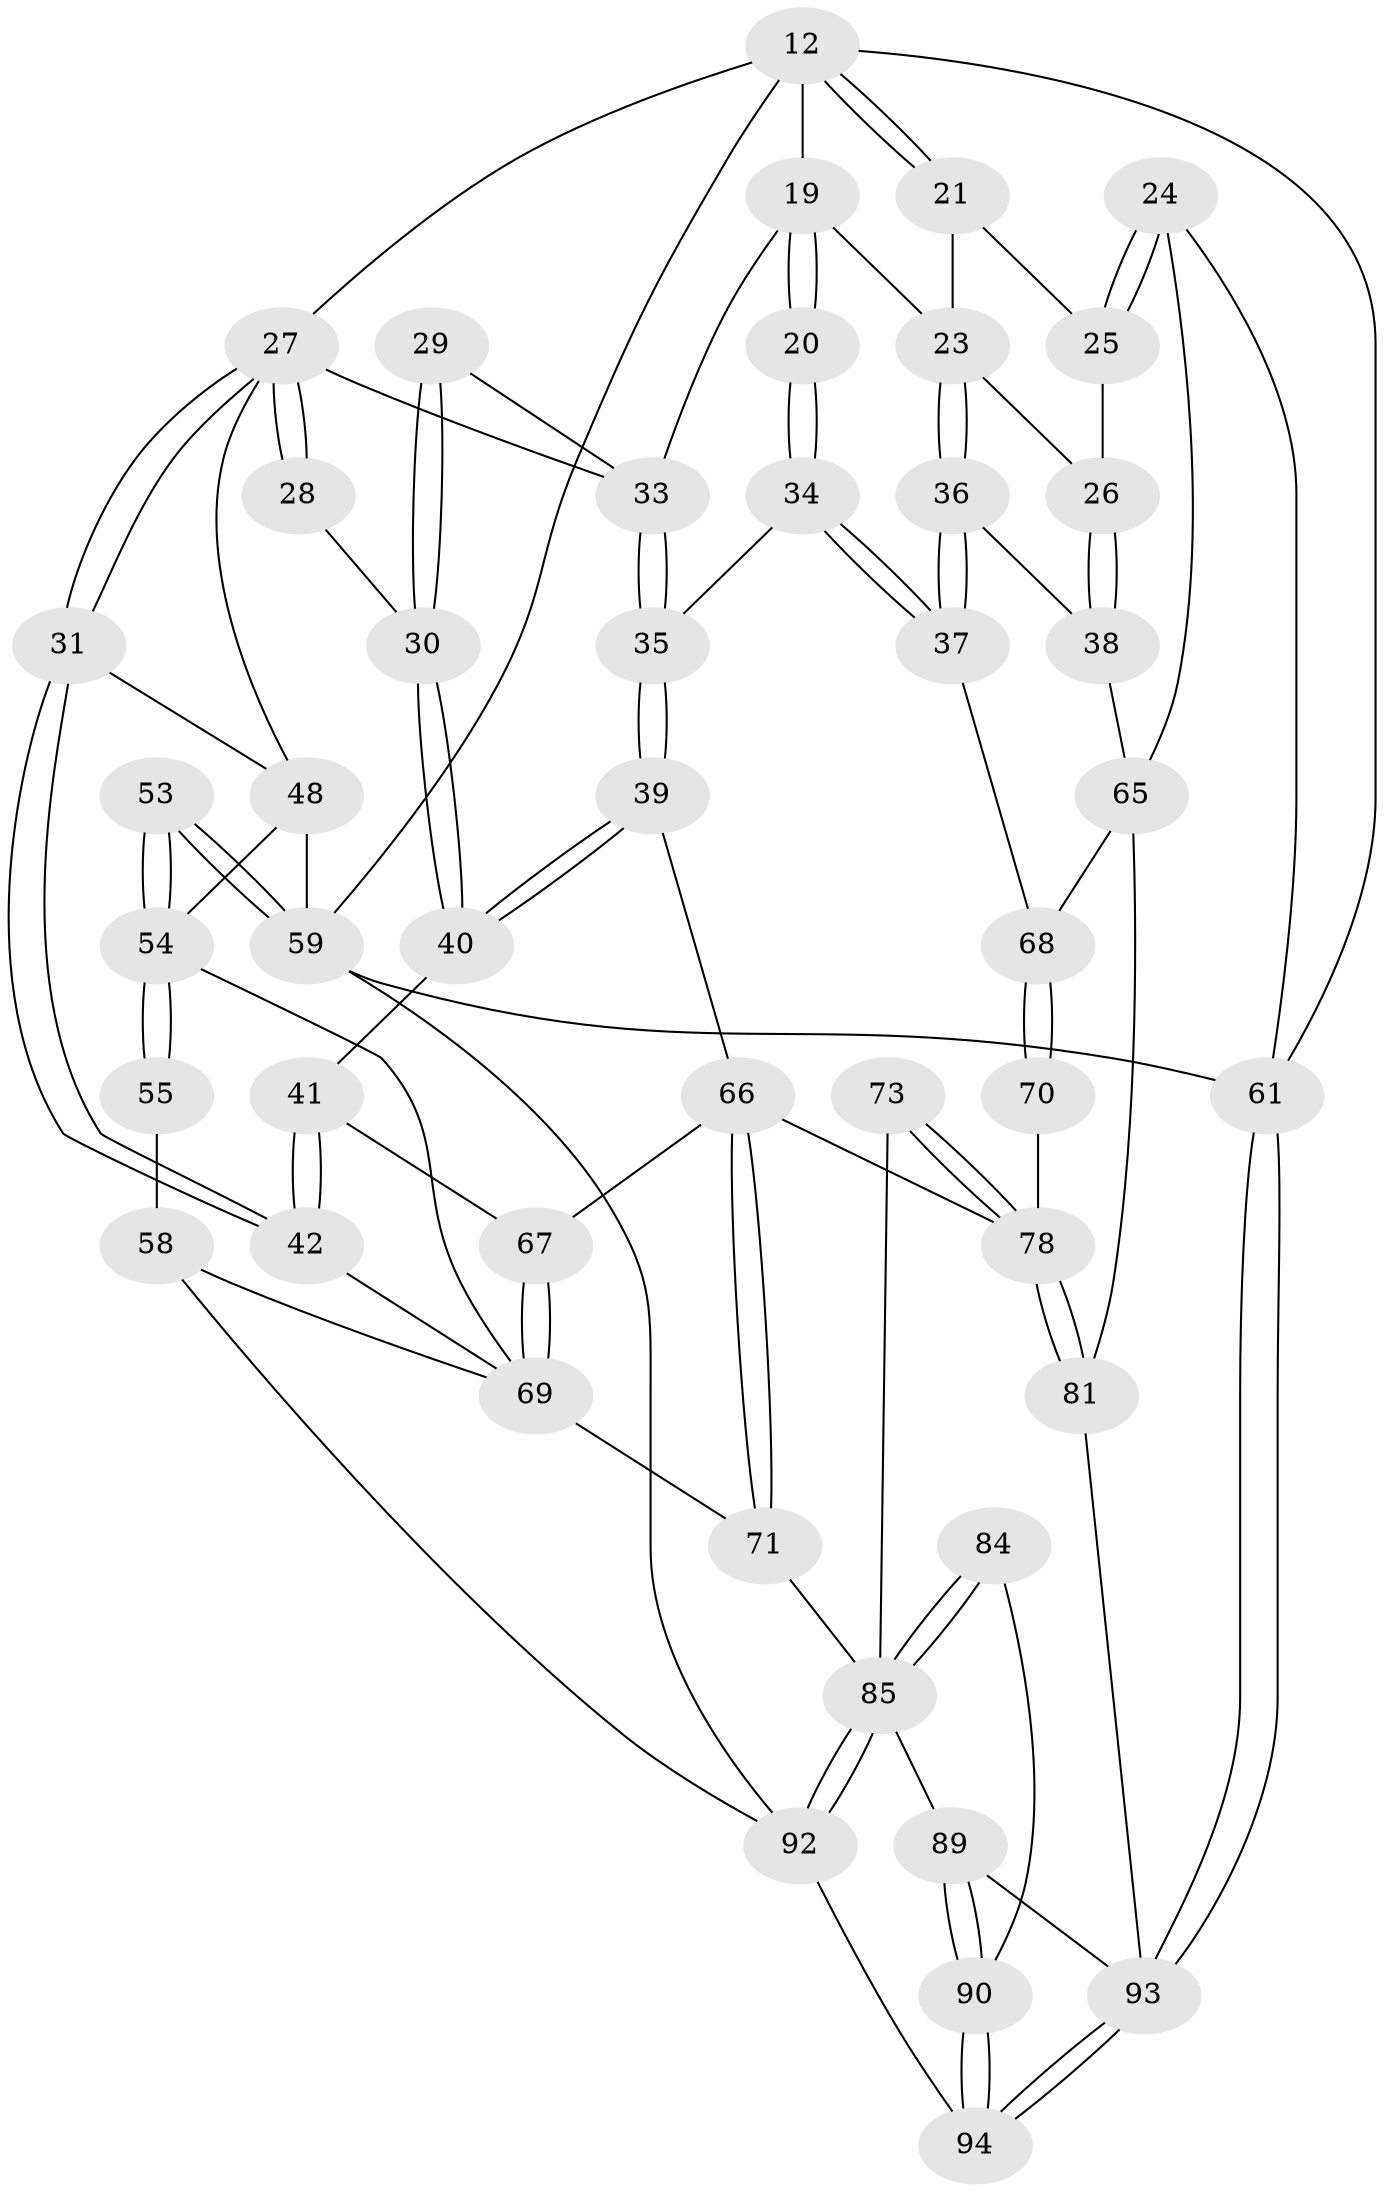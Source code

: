 // original degree distribution, {3: 0.02127659574468085, 6: 0.22340425531914893, 5: 0.5106382978723404, 4: 0.24468085106382978}
// Generated by graph-tools (version 1.1) at 2025/59/03/09/25 04:59:59]
// undirected, 47 vertices, 108 edges
graph export_dot {
graph [start="1"]
  node [color=gray90,style=filled];
  12 [pos="+0.8089553598921704+0.06777158770251375",super="+10+6+7"];
  19 [pos="+0.6750880261160073+0.15853752214908418",super="+13+14+15"];
  20 [pos="+0.6269559699100269+0.17545404921331717"];
  21 [pos="+0.8116458645198852+0.07642955915873208"];
  23 [pos="+0.8028814016129446+0.1672234718205465",super="+22"];
  24 [pos="+1+0"];
  25 [pos="+0.8973495470946105+0.08685006443308142"];
  26 [pos="+1+0.18395253730097527"];
  27 [pos="+0.2618721972372031+0.20791424041695714",super="+18"];
  28 [pos="+0.4335876801578696+0.20846501642032422"];
  29 [pos="+0.4717475067853096+0.23210582535823876"];
  30 [pos="+0.45354248449922047+0.23022441677141386"];
  31 [pos="+0.2426403451648006+0.2349267946821738"];
  33 [pos="+0.4881733080434786+0.2367171290540409",super="+16+17"];
  34 [pos="+0.6315516885374929+0.21135077623265044"];
  35 [pos="+0.5551856326154948+0.2994305885632406"];
  36 [pos="+0.8096291668023915+0.3590164701824319"];
  37 [pos="+0.8067862355646649+0.36249989970628166"];
  38 [pos="+1+0.21146461637305722"];
  39 [pos="+0.5513840169666279+0.3977667620473413"];
  40 [pos="+0.406747245101822+0.3532816918298145"];
  41 [pos="+0.3255966874211878+0.37034829999821206"];
  42 [pos="+0.32220123822934293+0.367725988046511"];
  48 [pos="+0.12020342477247487+0.2918437344054072",super="+32"];
  53 [pos="+0+0.6252922481484506"];
  54 [pos="+0+0.614551542753681",super="+52+51"];
  55 [pos="+0.12200953272681482+0.6349175305636489"];
  58 [pos="+0.137415664435085+0.6382178513200891"];
  59 [pos="+0+1",super="+2+49"];
  61 [pos="+1+1",super="+11"];
  65 [pos="+1+0.38805427961890676",super="+43"];
  66 [pos="+0.4226180342748329+0.5401417651539235",super="+47"];
  67 [pos="+0.34718880144527264+0.463930480588167",super="+60"];
  68 [pos="+0.9049612417049794+0.44875128144935766",super="+44"];
  69 [pos="+0.21804649511419802+0.6271279595955023",super="+57"];
  70 [pos="+1+0.6095083759058999",super="+45"];
  71 [pos="+0.3875199952381096+0.6544036035541748"];
  73 [pos="+0.6613434258159189+0.6059964700881463"];
  78 [pos="+0.8050453840236828+0.7653639146852476",super="+77+72+76"];
  81 [pos="+0.806596677169953+0.7743824941227456",super="+64"];
  84 [pos="+0.5677151044897503+0.8079658460660653"];
  85 [pos="+0.46464147983072285+0.9243152094706701",super="+79+75+83"];
  89 [pos="+0.697132208719459+0.9211524958042214",super="+87"];
  90 [pos="+0.6792862988257299+0.932709158014144"];
  92 [pos="+0.45359300368977873+1",super="+82"];
  93 [pos="+0.9033028588380683+1",super="+91+88"];
  94 [pos="+0.5210681125327951+1"];
  12 -- 21;
  12 -- 21;
  12 -- 61;
  12 -- 19 [weight=2];
  12 -- 59;
  12 -- 27;
  19 -- 20 [weight=2];
  19 -- 20;
  19 -- 23;
  19 -- 33;
  20 -- 34;
  20 -- 34;
  21 -- 25;
  21 -- 23;
  23 -- 36;
  23 -- 36;
  23 -- 26;
  24 -- 25;
  24 -- 25;
  24 -- 61;
  24 -- 65;
  25 -- 26;
  26 -- 38;
  26 -- 38;
  27 -- 28 [weight=2];
  27 -- 28;
  27 -- 31;
  27 -- 31;
  27 -- 48;
  27 -- 33;
  28 -- 30;
  29 -- 30;
  29 -- 30;
  29 -- 33 [weight=2];
  30 -- 40;
  30 -- 40;
  31 -- 42;
  31 -- 42;
  31 -- 48;
  33 -- 35;
  33 -- 35;
  34 -- 35;
  34 -- 37;
  34 -- 37;
  35 -- 39;
  35 -- 39;
  36 -- 37;
  36 -- 37;
  36 -- 38;
  37 -- 68;
  38 -- 65;
  39 -- 40;
  39 -- 40;
  39 -- 66;
  40 -- 41;
  41 -- 42;
  41 -- 42;
  41 -- 67;
  42 -- 69;
  48 -- 54;
  48 -- 59 [weight=2];
  53 -- 54;
  53 -- 54;
  53 -- 59 [weight=2];
  53 -- 59;
  54 -- 55 [weight=2];
  54 -- 55;
  54 -- 69;
  55 -- 58;
  58 -- 69;
  58 -- 92;
  59 -- 61 [weight=2];
  59 -- 92;
  61 -- 93 [weight=2];
  61 -- 93;
  65 -- 68;
  65 -- 81;
  66 -- 67;
  66 -- 71;
  66 -- 71;
  66 -- 78;
  67 -- 69 [weight=2];
  67 -- 69;
  68 -- 70 [weight=2];
  68 -- 70;
  69 -- 71;
  70 -- 78 [weight=2];
  71 -- 85;
  73 -- 78 [weight=2];
  73 -- 78;
  73 -- 85;
  78 -- 81 [weight=2];
  78 -- 81;
  81 -- 93 [weight=2];
  84 -- 85 [weight=2];
  84 -- 85;
  84 -- 90;
  85 -- 92 [weight=2];
  85 -- 92;
  85 -- 89;
  89 -- 90;
  89 -- 90;
  89 -- 93 [weight=2];
  90 -- 94;
  90 -- 94;
  92 -- 94;
  93 -- 94;
  93 -- 94;
}
